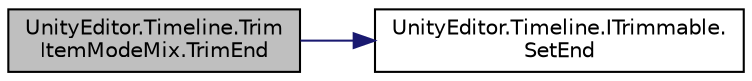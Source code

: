 digraph "UnityEditor.Timeline.TrimItemModeMix.TrimEnd"
{
 // LATEX_PDF_SIZE
  edge [fontname="Helvetica",fontsize="10",labelfontname="Helvetica",labelfontsize="10"];
  node [fontname="Helvetica",fontsize="10",shape=record];
  rankdir="LR";
  Node1 [label="UnityEditor.Timeline.Trim\lItemModeMix.TrimEnd",height=0.2,width=0.4,color="black", fillcolor="grey75", style="filled", fontcolor="black",tooltip=" "];
  Node1 -> Node2 [color="midnightblue",fontsize="10",style="solid",fontname="Helvetica"];
  Node2 [label="UnityEditor.Timeline.ITrimmable.\lSetEnd",height=0.2,width=0.4,color="black", fillcolor="white", style="filled",URL="$interface_unity_editor_1_1_timeline_1_1_i_trimmable.html#a12959d34bd51a975c947b947e2d48a9f",tooltip=" "];
}
